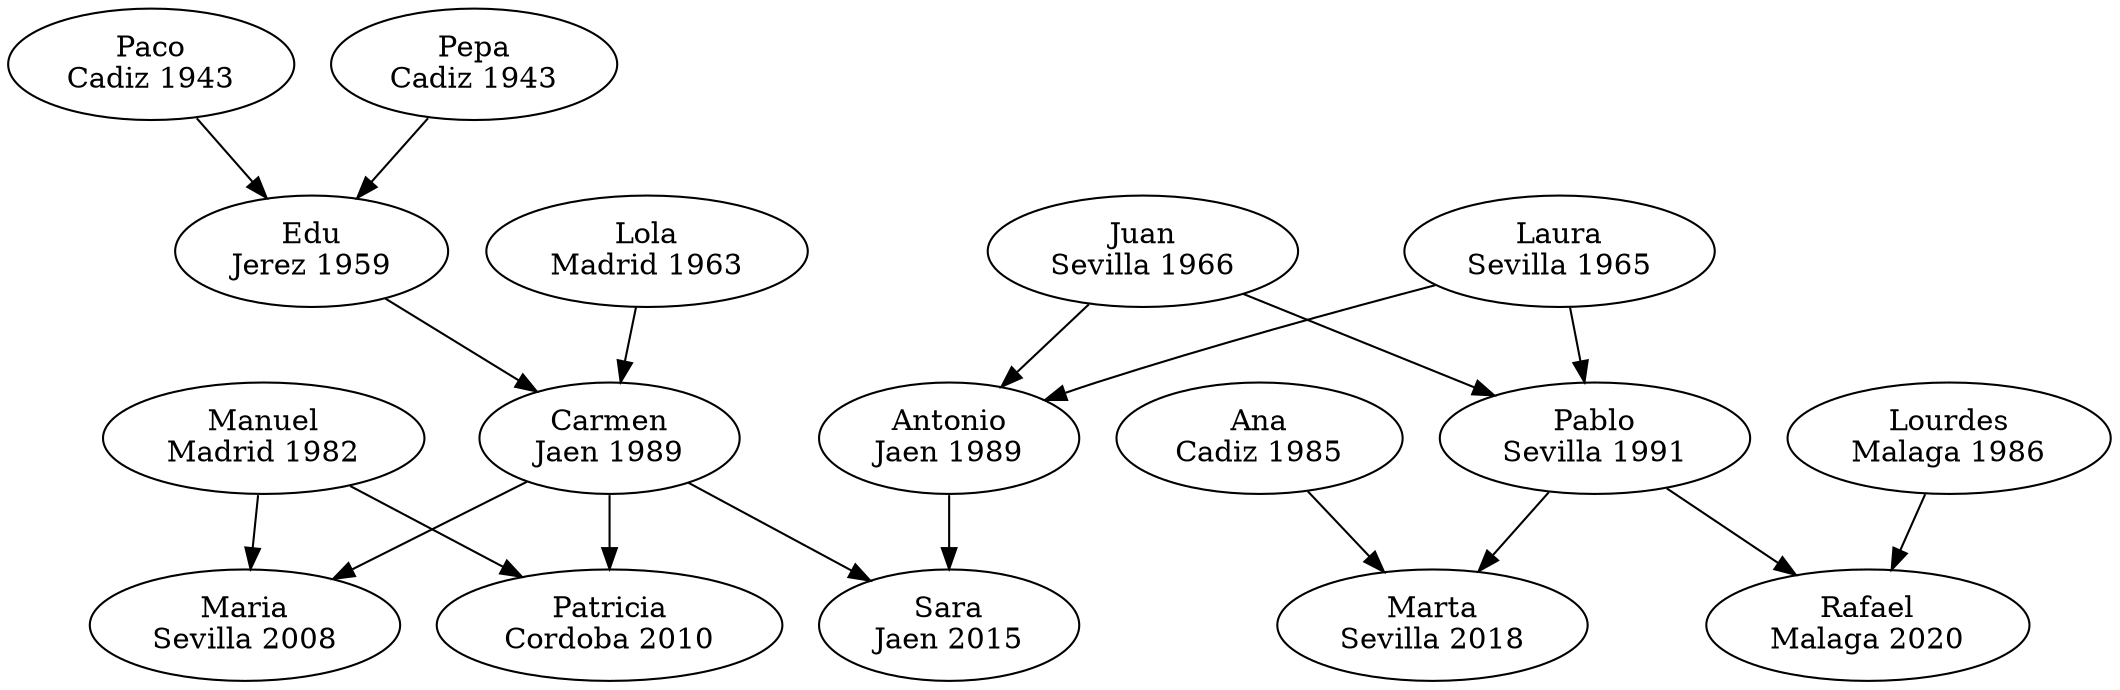 strict digraph G {
  1 [ color="black" label="Paco
Cadiz 1943" ];
  2 [ color="black" label="Pepa
Cadiz 1943" ];
  3 [ color="black" label="Edu
Jerez 1959" ];
  4 [ color="black" label="Lola
Madrid 1963" ];
  5 [ color="black" label="Juan
Sevilla 1966" ];
  6 [ color="black" label="Laura
Sevilla 1965" ];
  7 [ color="black" label="Manuel
Madrid 1982" ];
  8 [ color="black" label="Carmen
Jaen 1989" ];
  9 [ color="black" label="Antonio
Jaen 1989" ];
  10 [ color="black" label="Pablo
Sevilla 1991" ];
  11 [ color="black" label="Ana
Cadiz 1985" ];
  12 [ color="black" label="Patricia
Cordoba 2010" ];
  13 [ color="black" label="Maria
Sevilla 2008" ];
  14 [ color="black" label="Sara
Jaen 2015" ];
  15 [ color="black" label="Marta
Sevilla 2018" ];
  16 [ color="black" label="Rafael
Malaga 2020" ];
  17 [ color="black" label="Lourdes
Malaga 1986" ];
  1 -> 3 [ color="black" ];
  2 -> 3 [ color="black" ];
  3 -> 8 [ color="black" ];
  4 -> 8 [ color="black" ];
  5 -> 9 [ color="black" ];
  5 -> 10 [ color="black" ];
  6 -> 9 [ color="black" ];
  6 -> 10 [ color="black" ];
  7 -> 13 [ color="black" ];
  8 -> 13 [ color="black" ];
  7 -> 12 [ color="black" ];
  8 -> 12 [ color="black" ];
  8 -> 14 [ color="black" ];
  9 -> 14 [ color="black" ];
  10 -> 15 [ color="black" ];
  11 -> 15 [ color="black" ];
  10 -> 16 [ color="black" ];
  17 -> 16 [ color="black" ];
}
